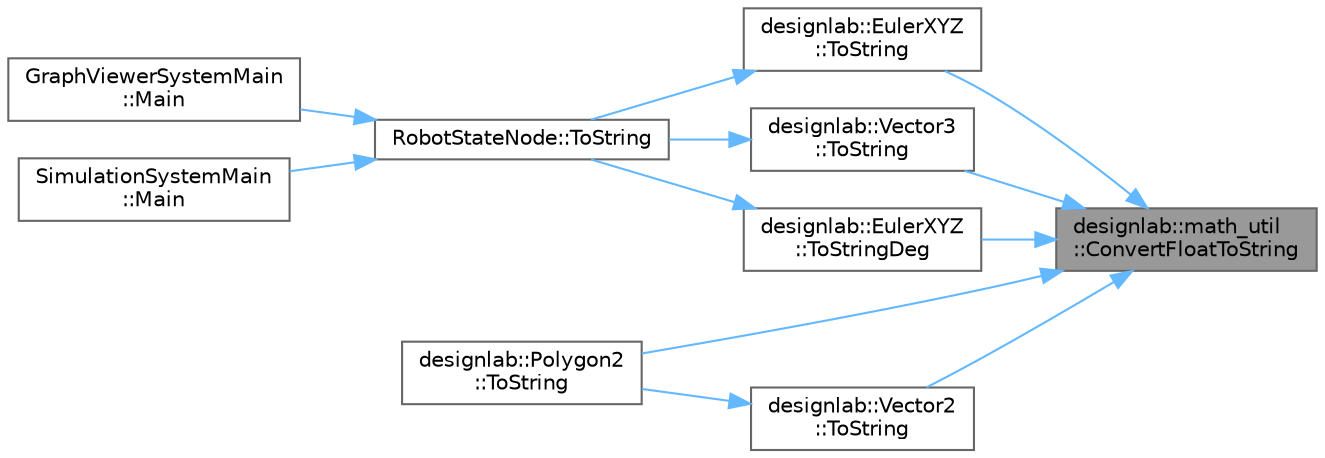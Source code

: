 digraph "designlab::math_util::ConvertFloatToString"
{
 // LATEX_PDF_SIZE
  bgcolor="transparent";
  edge [fontname=Helvetica,fontsize=10,labelfontname=Helvetica,labelfontsize=10];
  node [fontname=Helvetica,fontsize=10,shape=box,height=0.2,width=0.4];
  rankdir="RL";
  Node1 [id="Node000001",label="designlab::math_util\l::ConvertFloatToString",height=0.2,width=0.4,color="gray40", fillcolor="grey60", style="filled", fontcolor="black",tooltip="小数を文字列に変換する関数．   C++ では C のフォーマットのように %3.3f とかで小数を文字列に変換できないため自作する"];
  Node1 -> Node2 [id="edge1_Node000001_Node000002",dir="back",color="steelblue1",style="solid",tooltip=" "];
  Node2 [id="Node000002",label="designlab::EulerXYZ\l::ToString",height=0.2,width=0.4,color="grey40", fillcolor="white", style="filled",URL="$structdesignlab_1_1_euler_x_y_z.html#a78a88f2575844a56ee80417aee8bbe56",tooltip="オイラー角を文字列に変換する   単位は ラジアン [rad]"];
  Node2 -> Node3 [id="edge2_Node000002_Node000003",dir="back",color="steelblue1",style="solid",tooltip=" "];
  Node3 [id="Node000003",label="RobotStateNode::ToString",height=0.2,width=0.4,color="grey40", fillcolor="white", style="filled",URL="$struct_robot_state_node.html#aa64c56712d3d329da4c3931cc3dc63cd",tooltip="ノードの情報を文字列に変換する関数．   デバッグ用に詳細な情報を出力する．"];
  Node3 -> Node4 [id="edge3_Node000003_Node000004",dir="back",color="steelblue1",style="solid",tooltip=" "];
  Node4 [id="Node000004",label="GraphViewerSystemMain\l::Main",height=0.2,width=0.4,color="grey40", fillcolor="white", style="filled",URL="$class_graph_viewer_system_main.html#ac0c837edb4f1387fcdae35b39c9999eb",tooltip="メイン関数"];
  Node3 -> Node5 [id="edge4_Node000003_Node000005",dir="back",color="steelblue1",style="solid",tooltip=" "];
  Node5 [id="Node000005",label="SimulationSystemMain\l::Main",height=0.2,width=0.4,color="grey40", fillcolor="white", style="filled",URL="$class_simulation_system_main.html#a030bde5e114622fa85d83517fa040242",tooltip="いままでint mainで行われた処理をまとめたもの．   目標地点へ着くか，歩容計画に失敗した場合に，シミュレーションを終える．   また，規定の回数シミュレーションしたら終了する．"];
  Node1 -> Node6 [id="edge5_Node000001_Node000006",dir="back",color="steelblue1",style="solid",tooltip=" "];
  Node6 [id="Node000006",label="designlab::Polygon2\l::ToString",height=0.2,width=0.4,color="grey40", fillcolor="white", style="filled",URL="$structdesignlab_1_1_polygon2.html#a310bb9599a9ef2b23581bafa7ede4327",tooltip="多角形のデータを文字列で出力する"];
  Node1 -> Node7 [id="edge6_Node000001_Node000007",dir="back",color="steelblue1",style="solid",tooltip=" "];
  Node7 [id="Node000007",label="designlab::Vector2\l::ToString",height=0.2,width=0.4,color="grey40", fillcolor="white", style="filled",URL="$structdesignlab_1_1_vector2.html#a139b9e4be383a8910f0abdc44aff73a6",tooltip="このベクトルを文字列にして返す   (x, y) の形式，小数点以下3桁まで"];
  Node7 -> Node6 [id="edge7_Node000007_Node000006",dir="back",color="steelblue1",style="solid",tooltip=" "];
  Node1 -> Node8 [id="edge8_Node000001_Node000008",dir="back",color="steelblue1",style="solid",tooltip=" "];
  Node8 [id="Node000008",label="designlab::Vector3\l::ToString",height=0.2,width=0.4,color="grey40", fillcolor="white", style="filled",URL="$structdesignlab_1_1_vector3.html#adced04a30051a7d7a5845a1d9a9d1c11",tooltip="このベクトルを文字列にして返す   (x, y, z) の形式，小数点以下3桁まで"];
  Node8 -> Node3 [id="edge9_Node000008_Node000003",dir="back",color="steelblue1",style="solid",tooltip=" "];
  Node1 -> Node9 [id="edge10_Node000001_Node000009",dir="back",color="steelblue1",style="solid",tooltip=" "];
  Node9 [id="Node000009",label="designlab::EulerXYZ\l::ToStringDeg",height=0.2,width=0.4,color="grey40", fillcolor="white", style="filled",URL="$structdesignlab_1_1_euler_x_y_z.html#a38d45f9caa4a81b2fb2277653a9b0abf",tooltip="オイラー角を文字列に変換する   単位は 度 [deg]"];
  Node9 -> Node3 [id="edge11_Node000009_Node000003",dir="back",color="steelblue1",style="solid",tooltip=" "];
}
